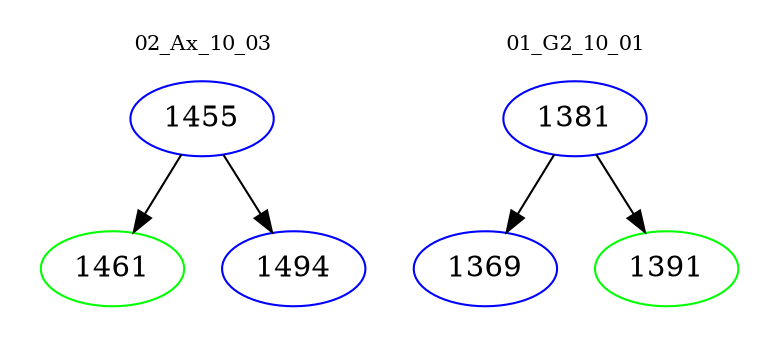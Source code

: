 digraph{
subgraph cluster_0 {
color = white
label = "02_Ax_10_03";
fontsize=10;
T0_1455 [label="1455", color="blue"]
T0_1455 -> T0_1461 [color="black"]
T0_1461 [label="1461", color="green"]
T0_1455 -> T0_1494 [color="black"]
T0_1494 [label="1494", color="blue"]
}
subgraph cluster_1 {
color = white
label = "01_G2_10_01";
fontsize=10;
T1_1381 [label="1381", color="blue"]
T1_1381 -> T1_1369 [color="black"]
T1_1369 [label="1369", color="blue"]
T1_1381 -> T1_1391 [color="black"]
T1_1391 [label="1391", color="green"]
}
}
